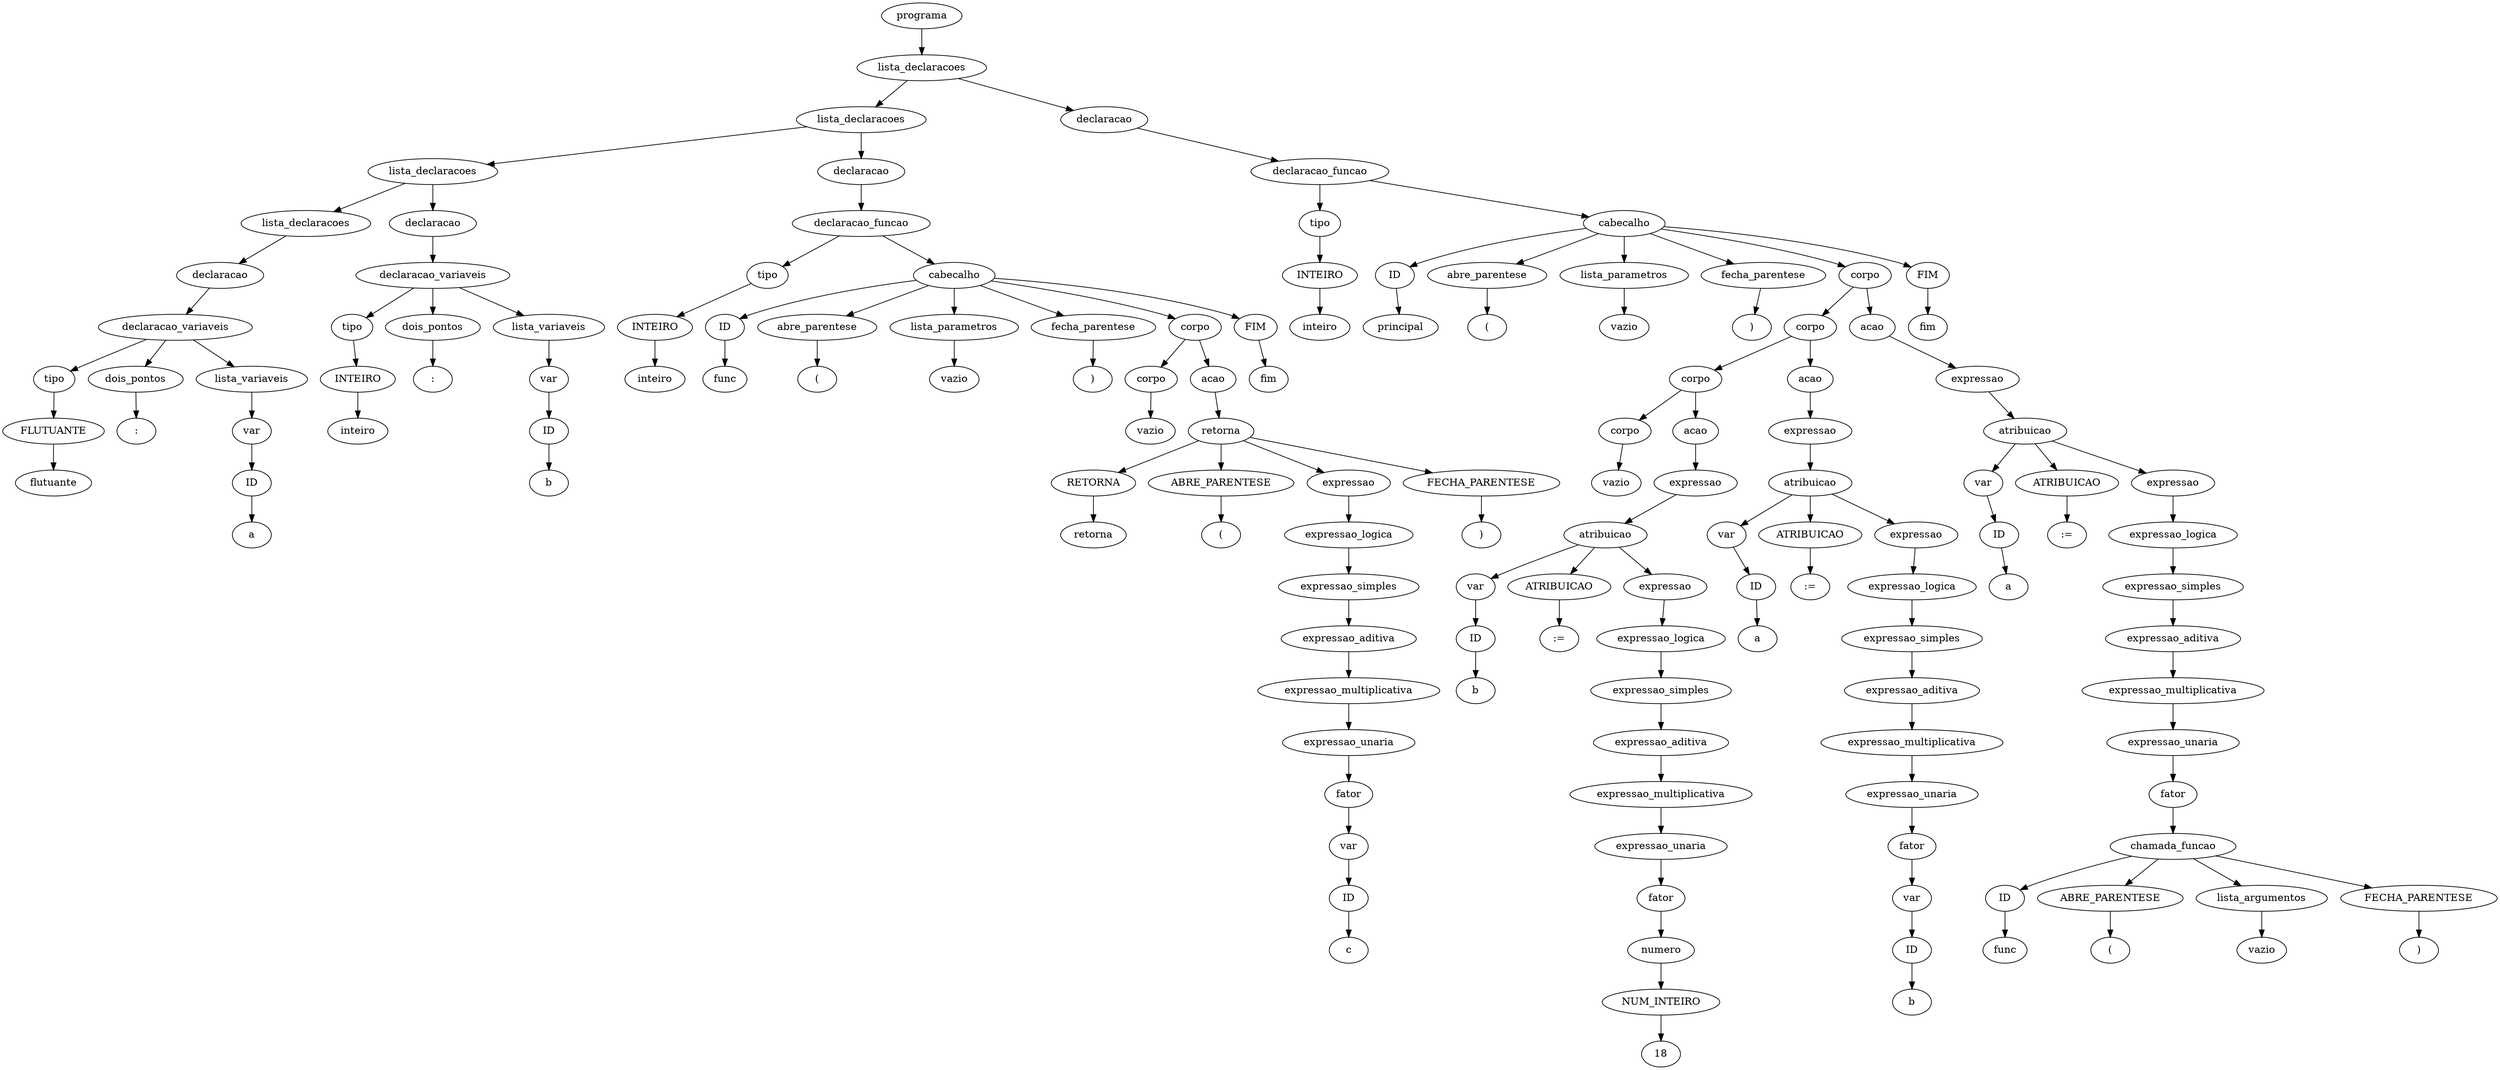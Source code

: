digraph tree {
    "0x7f653c099e10" [label="programa"];
    "0x7f653c09b7c0" [label="lista_declaracoes"];
    "0x7f653c09a770" [label="lista_declaracoes"];
    "0x7f653c099cf0" [label="lista_declaracoes"];
    "0x7f653c22fe50" [label="lista_declaracoes"];
    "0x7f653c22fcd0" [label="declaracao"];
    "0x7f653c22fc10" [label="declaracao_variaveis"];
    "0x7f653c22fdf0" [label="tipo"];
    "0x7f653c22ff70" [label="FLUTUANTE"];
    "0x7f653c22ff40" [label="flutuante"];
    "0x7f653c22fe20" [label="dois_pontos"];
    "0x7f653c0999f0" [label=":"];
    "0x7f653c22ff10" [label="lista_variaveis"];
    "0x7f653c22d8d0" [label="var"];
    "0x7f653c22fbe0" [label="ID"];
    "0x7f653c099b10" [label="a"];
    "0x7f653c099a20" [label="declaracao"];
    "0x7f653c099c90" [label="declaracao_variaveis"];
    "0x7f653c099bd0" [label="tipo"];
    "0x7f653c099c00" [label="INTEIRO"];
    "0x7f653c099c30" [label="inteiro"];
    "0x7f653c099d50" [label="dois_pontos"];
    "0x7f653c099e70" [label=":"];
    "0x7f653c099cc0" [label="lista_variaveis"];
    "0x7f653c099ae0" [label="var"];
    "0x7f653c099a50" [label="ID"];
    "0x7f653c099db0" [label="b"];
    "0x7f653c099e40" [label="declaracao"];
    "0x7f653c099b40" [label="declaracao_funcao"];
    "0x7f653c22fdc0" [label="tipo"];
    "0x7f653c22d8a0" [label="INTEIRO"];
    "0x7f653c099ea0" [label="inteiro"];
    "0x7f653c099fc0" [label="cabecalho"];
    "0x7f653c09a110" [label="ID"];
    "0x7f653c09a650" [label="func"];
    "0x7f653c09a680" [label="abre_parentese"];
    "0x7f653c09a470" [label="("];
    "0x7f653c09a020" [label="lista_parametros"];
    "0x7f653c099d80" [label="vazio"];
    "0x7f653c09a260" [label="fecha_parentese"];
    "0x7f653c09a290" [label=")"];
    "0x7f653c09a410" [label="corpo"];
    "0x7f653c09a140" [label="corpo"];
    "0x7f653c099ed0" [label="vazio"];
    "0x7f653c09a530" [label="acao"];
    "0x7f653c09a3b0" [label="retorna"];
    "0x7f653c09a440" [label="RETORNA"];
    "0x7f653c09a560" [label="retorna"];
    "0x7f653c09a590" [label="ABRE_PARENTESE"];
    "0x7f653c09a5c0" [label="("];
    "0x7f653c09a380" [label="expressao"];
    "0x7f653c09a350" [label="expressao_logica"];
    "0x7f653c09a2c0" [label="expressao_simples"];
    "0x7f653c09a230" [label="expressao_aditiva"];
    "0x7f653c09a320" [label="expressao_multiplicativa"];
    "0x7f653c09a170" [label="expressao_unaria"];
    "0x7f653c09a200" [label="fator"];
    "0x7f653c09a050" [label="var"];
    "0x7f653c09a0b0" [label="ID"];
    "0x7f653c09a2f0" [label="c"];
    "0x7f653c09a5f0" [label="FECHA_PARENTESE"];
    "0x7f653c09a620" [label=")"];
    "0x7f653c09a6b0" [label="FIM"];
    "0x7f653c09a6e0" [label="fim"];
    "0x7f653c09a710" [label="declaracao"];
    "0x7f653c09a1d0" [label="declaracao_funcao"];
    "0x7f653c099b70" [label="tipo"];
    "0x7f653c099ba0" [label="INTEIRO"];
    "0x7f653c099de0" [label="inteiro"];
    "0x7f653c09b100" [label="cabecalho"];
    "0x7f653c09ad40" [label="ID"];
    "0x7f653c09b1c0" [label="principal"];
    "0x7f653c09b040" [label="abre_parentese"];
    "0x7f653c09b6a0" [label="("];
    "0x7f653c09a4a0" [label="lista_parametros"];
    "0x7f653c09a3e0" [label="vazio"];
    "0x7f653c09b6d0" [label="fecha_parentese"];
    "0x7f653c09b700" [label=")"];
    "0x7f653c09b610" [label="corpo"];
    "0x7f653c09b160" [label="corpo"];
    "0x7f653c09add0" [label="corpo"];
    "0x7f653c09a980" [label="corpo"];
    "0x7f653c099f00" [label="vazio"];
    "0x7f653c09ace0" [label="acao"];
    "0x7f653c09a9b0" [label="expressao"];
    "0x7f653c09ac80" [label="atribuicao"];
    "0x7f653c09a7d0" [label="var"];
    "0x7f653c09a890" [label="ID"];
    "0x7f653c09aa70" [label="b"];
    "0x7f653c09ad10" [label="ATRIBUICAO"];
    "0x7f653c09ada0" [label=":="];
    "0x7f653c09ac50" [label="expressao"];
    "0x7f653c09ac20" [label="expressao_logica"];
    "0x7f653c09ab60" [label="expressao_simples"];
    "0x7f653c09ab00" [label="expressao_aditiva"];
    "0x7f653c09abf0" [label="expressao_multiplicativa"];
    "0x7f653c09aaa0" [label="expressao_unaria"];
    "0x7f653c09aad0" [label="fator"];
    "0x7f653c09a8f0" [label="numero"];
    "0x7f653c09a830" [label="NUM_INTEIRO"];
    "0x7f653c09abc0" [label="18"];
    "0x7f653c09b070" [label="acao"];
    "0x7f653c09ae00" [label="expressao"];
    "0x7f653c09b010" [label="atribuicao"];
    "0x7f653c09a080" [label="var"];
    "0x7f653c09a950" [label="ID"];
    "0x7f653c09aa40" [label="a"];
    "0x7f653c09b0a0" [label="ATRIBUICAO"];
    "0x7f653c09b130" [label=":="];
    "0x7f653c09afe0" [label="expressao"];
    "0x7f653c09afb0" [label="expressao_logica"];
    "0x7f653c09aef0" [label="expressao_simples"];
    "0x7f653c09ae90" [label="expressao_aditiva"];
    "0x7f653c09af80" [label="expressao_multiplicativa"];
    "0x7f653c09a9e0" [label="expressao_unaria"];
    "0x7f653c09ae60" [label="fator"];
    "0x7f653c09ab90" [label="var"];
    "0x7f653c09ab30" [label="ID"];
    "0x7f653c09af50" [label="b"];
    "0x7f653c09aec0" [label="acao"];
    "0x7f653c09b190" [label="expressao"];
    "0x7f653c09b250" [label="atribuicao"];
    "0x7f653c09ad70" [label="var"];
    "0x7f653c09aa10" [label="ID"];
    "0x7f653c09ae30" [label="a"];
    "0x7f653c09b340" [label="ATRIBUICAO"];
    "0x7f653c09b5e0" [label=":="];
    "0x7f653c09b220" [label="expressao"];
    "0x7f653c09b5b0" [label="expressao_logica"];
    "0x7f653c09b400" [label="expressao_simples"];
    "0x7f653c09b1f0" [label="expressao_aditiva"];
    "0x7f653c09b580" [label="expressao_multiplicativa"];
    "0x7f653c09b3a0" [label="expressao_unaria"];
    "0x7f653c09b460" [label="fator"];
    "0x7f653c09acb0" [label="chamada_funcao"];
    "0x7f653c09b310" [label="ID"];
    "0x7f653c09b490" [label="func"];
    "0x7f653c09b4c0" [label="ABRE_PARENTESE"];
    "0x7f653c09b4f0" [label="("];
    "0x7f653c09b370" [label="lista_argumentos"];
    "0x7f653c09af20" [label="vazio"];
    "0x7f653c09b520" [label="FECHA_PARENTESE"];
    "0x7f653c09b550" [label=")"];
    "0x7f653c09b730" [label="FIM"];
    "0x7f653c09b760" [label="fim"];
    "0x7f653c099e10" -> "0x7f653c09b7c0";
    "0x7f653c09b7c0" -> "0x7f653c09a770";
    "0x7f653c09b7c0" -> "0x7f653c09a710";
    "0x7f653c09a770" -> "0x7f653c099cf0";
    "0x7f653c09a770" -> "0x7f653c099e40";
    "0x7f653c099cf0" -> "0x7f653c22fe50";
    "0x7f653c099cf0" -> "0x7f653c099a20";
    "0x7f653c22fe50" -> "0x7f653c22fcd0";
    "0x7f653c22fcd0" -> "0x7f653c22fc10";
    "0x7f653c22fc10" -> "0x7f653c22fdf0";
    "0x7f653c22fc10" -> "0x7f653c22fe20";
    "0x7f653c22fc10" -> "0x7f653c22ff10";
    "0x7f653c22fdf0" -> "0x7f653c22ff70";
    "0x7f653c22ff70" -> "0x7f653c22ff40";
    "0x7f653c22fe20" -> "0x7f653c0999f0";
    "0x7f653c22ff10" -> "0x7f653c22d8d0";
    "0x7f653c22d8d0" -> "0x7f653c22fbe0";
    "0x7f653c22fbe0" -> "0x7f653c099b10";
    "0x7f653c099a20" -> "0x7f653c099c90";
    "0x7f653c099c90" -> "0x7f653c099bd0";
    "0x7f653c099c90" -> "0x7f653c099d50";
    "0x7f653c099c90" -> "0x7f653c099cc0";
    "0x7f653c099bd0" -> "0x7f653c099c00";
    "0x7f653c099c00" -> "0x7f653c099c30";
    "0x7f653c099d50" -> "0x7f653c099e70";
    "0x7f653c099cc0" -> "0x7f653c099ae0";
    "0x7f653c099ae0" -> "0x7f653c099a50";
    "0x7f653c099a50" -> "0x7f653c099db0";
    "0x7f653c099e40" -> "0x7f653c099b40";
    "0x7f653c099b40" -> "0x7f653c22fdc0";
    "0x7f653c099b40" -> "0x7f653c099fc0";
    "0x7f653c22fdc0" -> "0x7f653c22d8a0";
    "0x7f653c22d8a0" -> "0x7f653c099ea0";
    "0x7f653c099fc0" -> "0x7f653c09a110";
    "0x7f653c099fc0" -> "0x7f653c09a680";
    "0x7f653c099fc0" -> "0x7f653c09a020";
    "0x7f653c099fc0" -> "0x7f653c09a260";
    "0x7f653c099fc0" -> "0x7f653c09a410";
    "0x7f653c099fc0" -> "0x7f653c09a6b0";
    "0x7f653c09a110" -> "0x7f653c09a650";
    "0x7f653c09a680" -> "0x7f653c09a470";
    "0x7f653c09a020" -> "0x7f653c099d80";
    "0x7f653c09a260" -> "0x7f653c09a290";
    "0x7f653c09a410" -> "0x7f653c09a140";
    "0x7f653c09a410" -> "0x7f653c09a530";
    "0x7f653c09a140" -> "0x7f653c099ed0";
    "0x7f653c09a530" -> "0x7f653c09a3b0";
    "0x7f653c09a3b0" -> "0x7f653c09a440";
    "0x7f653c09a3b0" -> "0x7f653c09a590";
    "0x7f653c09a3b0" -> "0x7f653c09a380";
    "0x7f653c09a3b0" -> "0x7f653c09a5f0";
    "0x7f653c09a440" -> "0x7f653c09a560";
    "0x7f653c09a590" -> "0x7f653c09a5c0";
    "0x7f653c09a380" -> "0x7f653c09a350";
    "0x7f653c09a350" -> "0x7f653c09a2c0";
    "0x7f653c09a2c0" -> "0x7f653c09a230";
    "0x7f653c09a230" -> "0x7f653c09a320";
    "0x7f653c09a320" -> "0x7f653c09a170";
    "0x7f653c09a170" -> "0x7f653c09a200";
    "0x7f653c09a200" -> "0x7f653c09a050";
    "0x7f653c09a050" -> "0x7f653c09a0b0";
    "0x7f653c09a0b0" -> "0x7f653c09a2f0";
    "0x7f653c09a5f0" -> "0x7f653c09a620";
    "0x7f653c09a6b0" -> "0x7f653c09a6e0";
    "0x7f653c09a710" -> "0x7f653c09a1d0";
    "0x7f653c09a1d0" -> "0x7f653c099b70";
    "0x7f653c09a1d0" -> "0x7f653c09b100";
    "0x7f653c099b70" -> "0x7f653c099ba0";
    "0x7f653c099ba0" -> "0x7f653c099de0";
    "0x7f653c09b100" -> "0x7f653c09ad40";
    "0x7f653c09b100" -> "0x7f653c09b040";
    "0x7f653c09b100" -> "0x7f653c09a4a0";
    "0x7f653c09b100" -> "0x7f653c09b6d0";
    "0x7f653c09b100" -> "0x7f653c09b610";
    "0x7f653c09b100" -> "0x7f653c09b730";
    "0x7f653c09ad40" -> "0x7f653c09b1c0";
    "0x7f653c09b040" -> "0x7f653c09b6a0";
    "0x7f653c09a4a0" -> "0x7f653c09a3e0";
    "0x7f653c09b6d0" -> "0x7f653c09b700";
    "0x7f653c09b610" -> "0x7f653c09b160";
    "0x7f653c09b610" -> "0x7f653c09aec0";
    "0x7f653c09b160" -> "0x7f653c09add0";
    "0x7f653c09b160" -> "0x7f653c09b070";
    "0x7f653c09add0" -> "0x7f653c09a980";
    "0x7f653c09add0" -> "0x7f653c09ace0";
    "0x7f653c09a980" -> "0x7f653c099f00";
    "0x7f653c09ace0" -> "0x7f653c09a9b0";
    "0x7f653c09a9b0" -> "0x7f653c09ac80";
    "0x7f653c09ac80" -> "0x7f653c09a7d0";
    "0x7f653c09ac80" -> "0x7f653c09ad10";
    "0x7f653c09ac80" -> "0x7f653c09ac50";
    "0x7f653c09a7d0" -> "0x7f653c09a890";
    "0x7f653c09a890" -> "0x7f653c09aa70";
    "0x7f653c09ad10" -> "0x7f653c09ada0";
    "0x7f653c09ac50" -> "0x7f653c09ac20";
    "0x7f653c09ac20" -> "0x7f653c09ab60";
    "0x7f653c09ab60" -> "0x7f653c09ab00";
    "0x7f653c09ab00" -> "0x7f653c09abf0";
    "0x7f653c09abf0" -> "0x7f653c09aaa0";
    "0x7f653c09aaa0" -> "0x7f653c09aad0";
    "0x7f653c09aad0" -> "0x7f653c09a8f0";
    "0x7f653c09a8f0" -> "0x7f653c09a830";
    "0x7f653c09a830" -> "0x7f653c09abc0";
    "0x7f653c09b070" -> "0x7f653c09ae00";
    "0x7f653c09ae00" -> "0x7f653c09b010";
    "0x7f653c09b010" -> "0x7f653c09a080";
    "0x7f653c09b010" -> "0x7f653c09b0a0";
    "0x7f653c09b010" -> "0x7f653c09afe0";
    "0x7f653c09a080" -> "0x7f653c09a950";
    "0x7f653c09a950" -> "0x7f653c09aa40";
    "0x7f653c09b0a0" -> "0x7f653c09b130";
    "0x7f653c09afe0" -> "0x7f653c09afb0";
    "0x7f653c09afb0" -> "0x7f653c09aef0";
    "0x7f653c09aef0" -> "0x7f653c09ae90";
    "0x7f653c09ae90" -> "0x7f653c09af80";
    "0x7f653c09af80" -> "0x7f653c09a9e0";
    "0x7f653c09a9e0" -> "0x7f653c09ae60";
    "0x7f653c09ae60" -> "0x7f653c09ab90";
    "0x7f653c09ab90" -> "0x7f653c09ab30";
    "0x7f653c09ab30" -> "0x7f653c09af50";
    "0x7f653c09aec0" -> "0x7f653c09b190";
    "0x7f653c09b190" -> "0x7f653c09b250";
    "0x7f653c09b250" -> "0x7f653c09ad70";
    "0x7f653c09b250" -> "0x7f653c09b340";
    "0x7f653c09b250" -> "0x7f653c09b220";
    "0x7f653c09ad70" -> "0x7f653c09aa10";
    "0x7f653c09aa10" -> "0x7f653c09ae30";
    "0x7f653c09b340" -> "0x7f653c09b5e0";
    "0x7f653c09b220" -> "0x7f653c09b5b0";
    "0x7f653c09b5b0" -> "0x7f653c09b400";
    "0x7f653c09b400" -> "0x7f653c09b1f0";
    "0x7f653c09b1f0" -> "0x7f653c09b580";
    "0x7f653c09b580" -> "0x7f653c09b3a0";
    "0x7f653c09b3a0" -> "0x7f653c09b460";
    "0x7f653c09b460" -> "0x7f653c09acb0";
    "0x7f653c09acb0" -> "0x7f653c09b310";
    "0x7f653c09acb0" -> "0x7f653c09b4c0";
    "0x7f653c09acb0" -> "0x7f653c09b370";
    "0x7f653c09acb0" -> "0x7f653c09b520";
    "0x7f653c09b310" -> "0x7f653c09b490";
    "0x7f653c09b4c0" -> "0x7f653c09b4f0";
    "0x7f653c09b370" -> "0x7f653c09af20";
    "0x7f653c09b520" -> "0x7f653c09b550";
    "0x7f653c09b730" -> "0x7f653c09b760";
}
